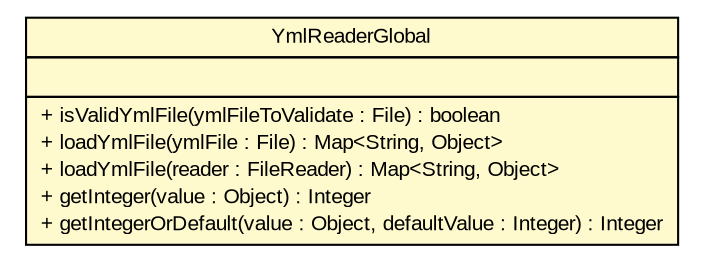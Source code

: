 #!/usr/local/bin/dot
#
# Class diagram 
# Generated by UMLGraph version R5_6-24-gf6e263 (http://www.umlgraph.org/)
#

digraph G {
	edge [fontname="arial",fontsize=10,labelfontname="arial",labelfontsize=10];
	node [fontname="arial",fontsize=10,shape=plaintext];
	nodesep=0.25;
	ranksep=0.5;
	// gov.sandia.cf.application.configuration.YmlReaderGlobal
	c452326 [label=<<table title="gov.sandia.cf.application.configuration.YmlReaderGlobal" border="0" cellborder="1" cellspacing="0" cellpadding="2" port="p" bgcolor="lemonChiffon" href="./YmlReaderGlobal.html">
		<tr><td><table border="0" cellspacing="0" cellpadding="1">
<tr><td align="center" balign="center"> YmlReaderGlobal </td></tr>
		</table></td></tr>
		<tr><td><table border="0" cellspacing="0" cellpadding="1">
<tr><td align="left" balign="left">  </td></tr>
		</table></td></tr>
		<tr><td><table border="0" cellspacing="0" cellpadding="1">
<tr><td align="left" balign="left"> + isValidYmlFile(ymlFileToValidate : File) : boolean </td></tr>
<tr><td align="left" balign="left"> + loadYmlFile(ymlFile : File) : Map&lt;String, Object&gt; </td></tr>
<tr><td align="left" balign="left"> + loadYmlFile(reader : FileReader) : Map&lt;String, Object&gt; </td></tr>
<tr><td align="left" balign="left"> + getInteger(value : Object) : Integer </td></tr>
<tr><td align="left" balign="left"> + getIntegerOrDefault(value : Object, defaultValue : Integer) : Integer </td></tr>
		</table></td></tr>
		</table>>, URL="./YmlReaderGlobal.html", fontname="arial", fontcolor="black", fontsize=10.0];
}

